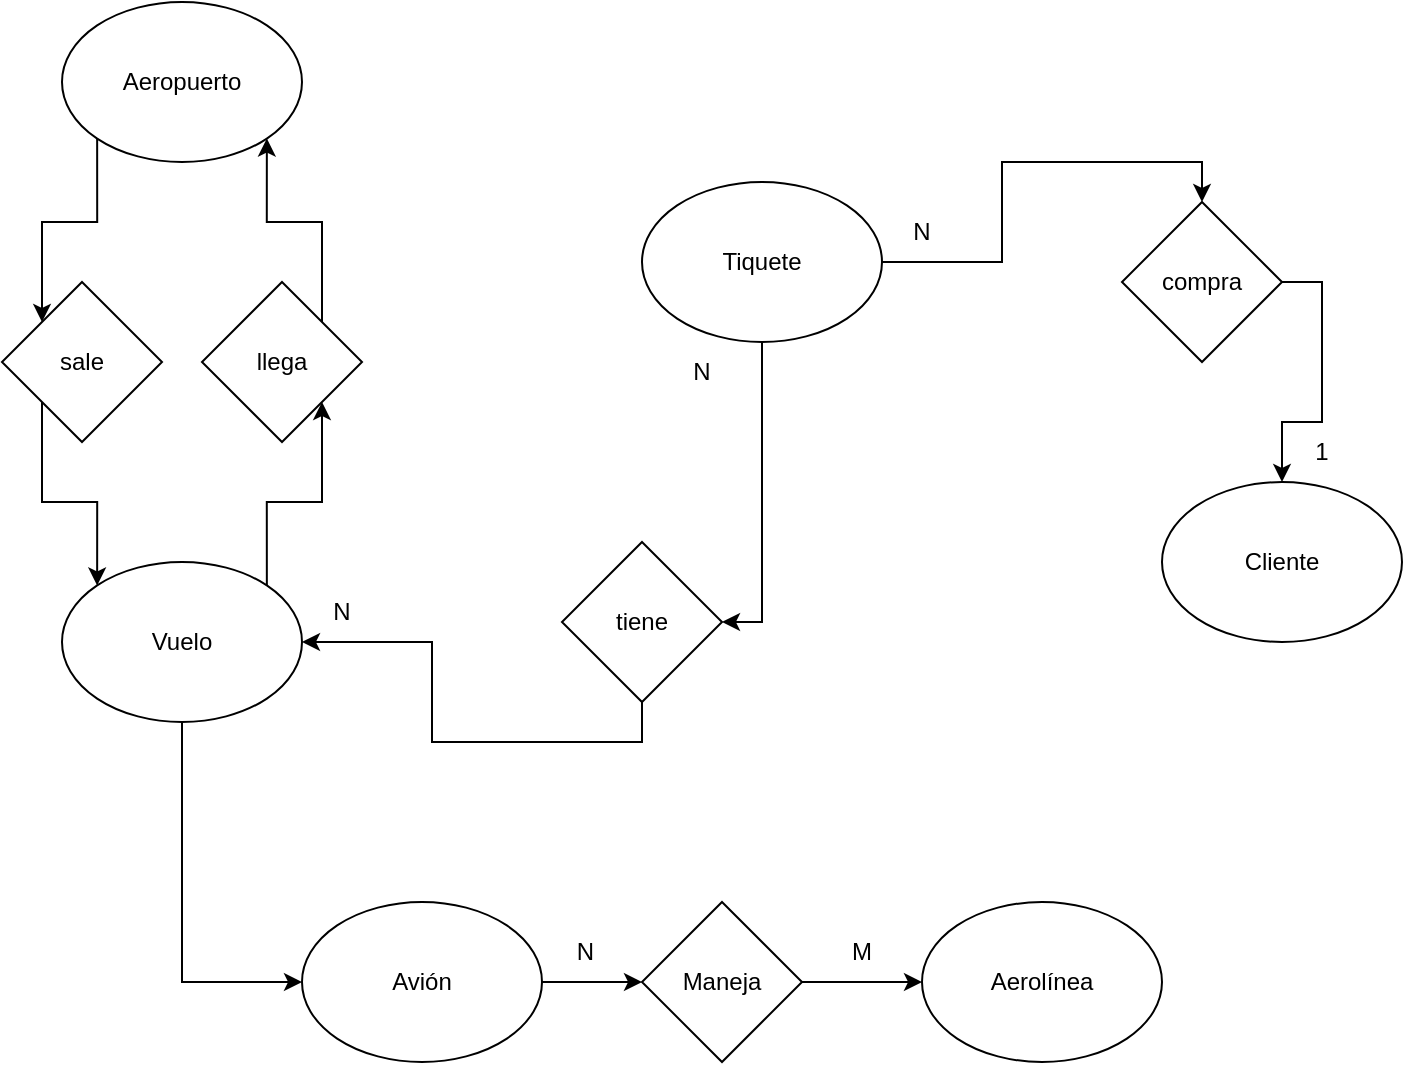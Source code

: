 <mxfile version="21.3.6" type="github">
  <diagram id="R2lEEEUBdFMjLlhIrx00" name="Page-1">
    <mxGraphModel dx="1013" dy="627" grid="1" gridSize="10" guides="1" tooltips="1" connect="1" arrows="1" fold="1" page="1" pageScale="1" pageWidth="850" pageHeight="1100" math="0" shadow="0" extFonts="Permanent Marker^https://fonts.googleapis.com/css?family=Permanent+Marker">
      <root>
        <mxCell id="0" />
        <mxCell id="1" parent="0" />
        <mxCell id="UhXFzTjOL_KdIPBIItoJ-8" style="edgeStyle=orthogonalEdgeStyle;rounded=0;orthogonalLoop=1;jettySize=auto;html=1;exitX=0;exitY=1;exitDx=0;exitDy=0;entryX=0;entryY=0;entryDx=0;entryDy=0;" edge="1" parent="1" source="UhXFzTjOL_KdIPBIItoJ-19" target="UhXFzTjOL_KdIPBIItoJ-3">
          <mxGeometry relative="1" as="geometry" />
        </mxCell>
        <mxCell id="UhXFzTjOL_KdIPBIItoJ-1" value="Aeropuerto" style="ellipse;whiteSpace=wrap;html=1;" vertex="1" parent="1">
          <mxGeometry x="70" y="20" width="120" height="80" as="geometry" />
        </mxCell>
        <mxCell id="UhXFzTjOL_KdIPBIItoJ-2" value="Aerolínea" style="ellipse;whiteSpace=wrap;html=1;" vertex="1" parent="1">
          <mxGeometry x="500" y="470" width="120" height="80" as="geometry" />
        </mxCell>
        <mxCell id="UhXFzTjOL_KdIPBIItoJ-7" style="edgeStyle=orthogonalEdgeStyle;rounded=0;orthogonalLoop=1;jettySize=auto;html=1;exitX=1;exitY=0;exitDx=0;exitDy=0;entryX=1;entryY=1;entryDx=0;entryDy=0;" edge="1" parent="1" source="UhXFzTjOL_KdIPBIItoJ-20" target="UhXFzTjOL_KdIPBIItoJ-1">
          <mxGeometry relative="1" as="geometry" />
        </mxCell>
        <mxCell id="UhXFzTjOL_KdIPBIItoJ-33" style="edgeStyle=orthogonalEdgeStyle;rounded=0;orthogonalLoop=1;jettySize=auto;html=1;exitX=0.5;exitY=1;exitDx=0;exitDy=0;entryX=0;entryY=0.5;entryDx=0;entryDy=0;" edge="1" parent="1" source="UhXFzTjOL_KdIPBIItoJ-3" target="UhXFzTjOL_KdIPBIItoJ-5">
          <mxGeometry relative="1" as="geometry" />
        </mxCell>
        <mxCell id="UhXFzTjOL_KdIPBIItoJ-3" value="Vuelo" style="ellipse;whiteSpace=wrap;html=1;" vertex="1" parent="1">
          <mxGeometry x="70" y="300" width="120" height="80" as="geometry" />
        </mxCell>
        <mxCell id="UhXFzTjOL_KdIPBIItoJ-4" value="Cliente" style="ellipse;whiteSpace=wrap;html=1;" vertex="1" parent="1">
          <mxGeometry x="620" y="260" width="120" height="80" as="geometry" />
        </mxCell>
        <mxCell id="UhXFzTjOL_KdIPBIItoJ-9" style="edgeStyle=orthogonalEdgeStyle;rounded=0;orthogonalLoop=1;jettySize=auto;html=1;exitX=1;exitY=0.5;exitDx=0;exitDy=0;" edge="1" parent="1" source="UhXFzTjOL_KdIPBIItoJ-11" target="UhXFzTjOL_KdIPBIItoJ-2">
          <mxGeometry relative="1" as="geometry" />
        </mxCell>
        <mxCell id="UhXFzTjOL_KdIPBIItoJ-5" value="Avión" style="ellipse;whiteSpace=wrap;html=1;" vertex="1" parent="1">
          <mxGeometry x="190" y="470" width="120" height="80" as="geometry" />
        </mxCell>
        <mxCell id="UhXFzTjOL_KdIPBIItoJ-22" style="edgeStyle=orthogonalEdgeStyle;rounded=0;orthogonalLoop=1;jettySize=auto;html=1;exitX=0.5;exitY=1;exitDx=0;exitDy=0;entryX=1;entryY=0.5;entryDx=0;entryDy=0;" edge="1" parent="1" source="UhXFzTjOL_KdIPBIItoJ-26" target="UhXFzTjOL_KdIPBIItoJ-3">
          <mxGeometry relative="1" as="geometry" />
        </mxCell>
        <mxCell id="UhXFzTjOL_KdIPBIItoJ-23" style="edgeStyle=orthogonalEdgeStyle;rounded=0;orthogonalLoop=1;jettySize=auto;html=1;exitX=1;exitY=0.5;exitDx=0;exitDy=0;entryX=0.5;entryY=0;entryDx=0;entryDy=0;" edge="1" parent="1" source="UhXFzTjOL_KdIPBIItoJ-24" target="UhXFzTjOL_KdIPBIItoJ-4">
          <mxGeometry relative="1" as="geometry" />
        </mxCell>
        <mxCell id="UhXFzTjOL_KdIPBIItoJ-6" value="Tiquete" style="ellipse;whiteSpace=wrap;html=1;" vertex="1" parent="1">
          <mxGeometry x="360" y="110" width="120" height="80" as="geometry" />
        </mxCell>
        <mxCell id="UhXFzTjOL_KdIPBIItoJ-10" value="" style="edgeStyle=orthogonalEdgeStyle;rounded=0;orthogonalLoop=1;jettySize=auto;html=1;exitX=1;exitY=0.5;exitDx=0;exitDy=0;" edge="1" parent="1" source="UhXFzTjOL_KdIPBIItoJ-5" target="UhXFzTjOL_KdIPBIItoJ-11">
          <mxGeometry relative="1" as="geometry">
            <mxPoint x="310" y="510" as="sourcePoint" />
            <mxPoint x="500" y="510" as="targetPoint" />
          </mxGeometry>
        </mxCell>
        <mxCell id="UhXFzTjOL_KdIPBIItoJ-11" value="Maneja" style="rhombus;whiteSpace=wrap;html=1;" vertex="1" parent="1">
          <mxGeometry x="360" y="470" width="80" height="80" as="geometry" />
        </mxCell>
        <mxCell id="UhXFzTjOL_KdIPBIItoJ-13" value="&amp;nbsp;N" style="text;html=1;strokeColor=none;fillColor=none;align=center;verticalAlign=middle;whiteSpace=wrap;rounded=0;" vertex="1" parent="1">
          <mxGeometry x="300" y="480" width="60" height="30" as="geometry" />
        </mxCell>
        <mxCell id="UhXFzTjOL_KdIPBIItoJ-15" value="M" style="text;html=1;strokeColor=none;fillColor=none;align=center;verticalAlign=middle;whiteSpace=wrap;rounded=0;" vertex="1" parent="1">
          <mxGeometry x="440" y="480" width="60" height="30" as="geometry" />
        </mxCell>
        <mxCell id="UhXFzTjOL_KdIPBIItoJ-18" value="" style="edgeStyle=orthogonalEdgeStyle;rounded=0;orthogonalLoop=1;jettySize=auto;html=1;exitX=0;exitY=1;exitDx=0;exitDy=0;entryX=0;entryY=0;entryDx=0;entryDy=0;" edge="1" parent="1" source="UhXFzTjOL_KdIPBIItoJ-1" target="UhXFzTjOL_KdIPBIItoJ-19">
          <mxGeometry relative="1" as="geometry">
            <mxPoint x="88" y="88" as="sourcePoint" />
            <mxPoint x="88" y="312" as="targetPoint" />
          </mxGeometry>
        </mxCell>
        <mxCell id="UhXFzTjOL_KdIPBIItoJ-19" value="sale" style="rhombus;whiteSpace=wrap;html=1;" vertex="1" parent="1">
          <mxGeometry x="40" y="160" width="80" height="80" as="geometry" />
        </mxCell>
        <mxCell id="UhXFzTjOL_KdIPBIItoJ-21" value="" style="edgeStyle=orthogonalEdgeStyle;rounded=0;orthogonalLoop=1;jettySize=auto;html=1;exitX=1;exitY=0;exitDx=0;exitDy=0;entryX=1;entryY=1;entryDx=0;entryDy=0;" edge="1" parent="1" source="UhXFzTjOL_KdIPBIItoJ-3" target="UhXFzTjOL_KdIPBIItoJ-20">
          <mxGeometry relative="1" as="geometry">
            <mxPoint x="172" y="312" as="sourcePoint" />
            <mxPoint x="172" y="88" as="targetPoint" />
          </mxGeometry>
        </mxCell>
        <mxCell id="UhXFzTjOL_KdIPBIItoJ-20" value="llega" style="rhombus;whiteSpace=wrap;html=1;" vertex="1" parent="1">
          <mxGeometry x="140" y="160" width="80" height="80" as="geometry" />
        </mxCell>
        <mxCell id="UhXFzTjOL_KdIPBIItoJ-25" value="" style="edgeStyle=orthogonalEdgeStyle;rounded=0;orthogonalLoop=1;jettySize=auto;html=1;exitX=1;exitY=0.5;exitDx=0;exitDy=0;entryX=0.5;entryY=0;entryDx=0;entryDy=0;" edge="1" parent="1" source="UhXFzTjOL_KdIPBIItoJ-6" target="UhXFzTjOL_KdIPBIItoJ-24">
          <mxGeometry relative="1" as="geometry">
            <mxPoint x="480" y="150" as="sourcePoint" />
            <mxPoint x="680" y="260" as="targetPoint" />
          </mxGeometry>
        </mxCell>
        <mxCell id="UhXFzTjOL_KdIPBIItoJ-24" value="compra" style="rhombus;whiteSpace=wrap;html=1;" vertex="1" parent="1">
          <mxGeometry x="600" y="120" width="80" height="80" as="geometry" />
        </mxCell>
        <mxCell id="UhXFzTjOL_KdIPBIItoJ-27" value="" style="edgeStyle=orthogonalEdgeStyle;rounded=0;orthogonalLoop=1;jettySize=auto;html=1;exitX=0.5;exitY=1;exitDx=0;exitDy=0;entryX=1;entryY=0.5;entryDx=0;entryDy=0;" edge="1" parent="1" source="UhXFzTjOL_KdIPBIItoJ-6" target="UhXFzTjOL_KdIPBIItoJ-26">
          <mxGeometry relative="1" as="geometry">
            <mxPoint x="420" y="190" as="sourcePoint" />
            <mxPoint x="190" y="340" as="targetPoint" />
          </mxGeometry>
        </mxCell>
        <mxCell id="UhXFzTjOL_KdIPBIItoJ-26" value="tiene" style="rhombus;whiteSpace=wrap;html=1;" vertex="1" parent="1">
          <mxGeometry x="320" y="290" width="80" height="80" as="geometry" />
        </mxCell>
        <mxCell id="UhXFzTjOL_KdIPBIItoJ-28" value="N" style="text;html=1;strokeColor=none;fillColor=none;align=center;verticalAlign=middle;whiteSpace=wrap;rounded=0;" vertex="1" parent="1">
          <mxGeometry x="360" y="190" width="60" height="30" as="geometry" />
        </mxCell>
        <mxCell id="UhXFzTjOL_KdIPBIItoJ-29" value="N" style="text;html=1;strokeColor=none;fillColor=none;align=center;verticalAlign=middle;whiteSpace=wrap;rounded=0;" vertex="1" parent="1">
          <mxGeometry x="180" y="310" width="60" height="30" as="geometry" />
        </mxCell>
        <mxCell id="UhXFzTjOL_KdIPBIItoJ-30" value="N" style="text;html=1;strokeColor=none;fillColor=none;align=center;verticalAlign=middle;whiteSpace=wrap;rounded=0;" vertex="1" parent="1">
          <mxGeometry x="470" y="120" width="60" height="30" as="geometry" />
        </mxCell>
        <mxCell id="UhXFzTjOL_KdIPBIItoJ-32" value="1" style="text;html=1;strokeColor=none;fillColor=none;align=center;verticalAlign=middle;whiteSpace=wrap;rounded=0;" vertex="1" parent="1">
          <mxGeometry x="670" y="230" width="60" height="30" as="geometry" />
        </mxCell>
      </root>
    </mxGraphModel>
  </diagram>
</mxfile>
